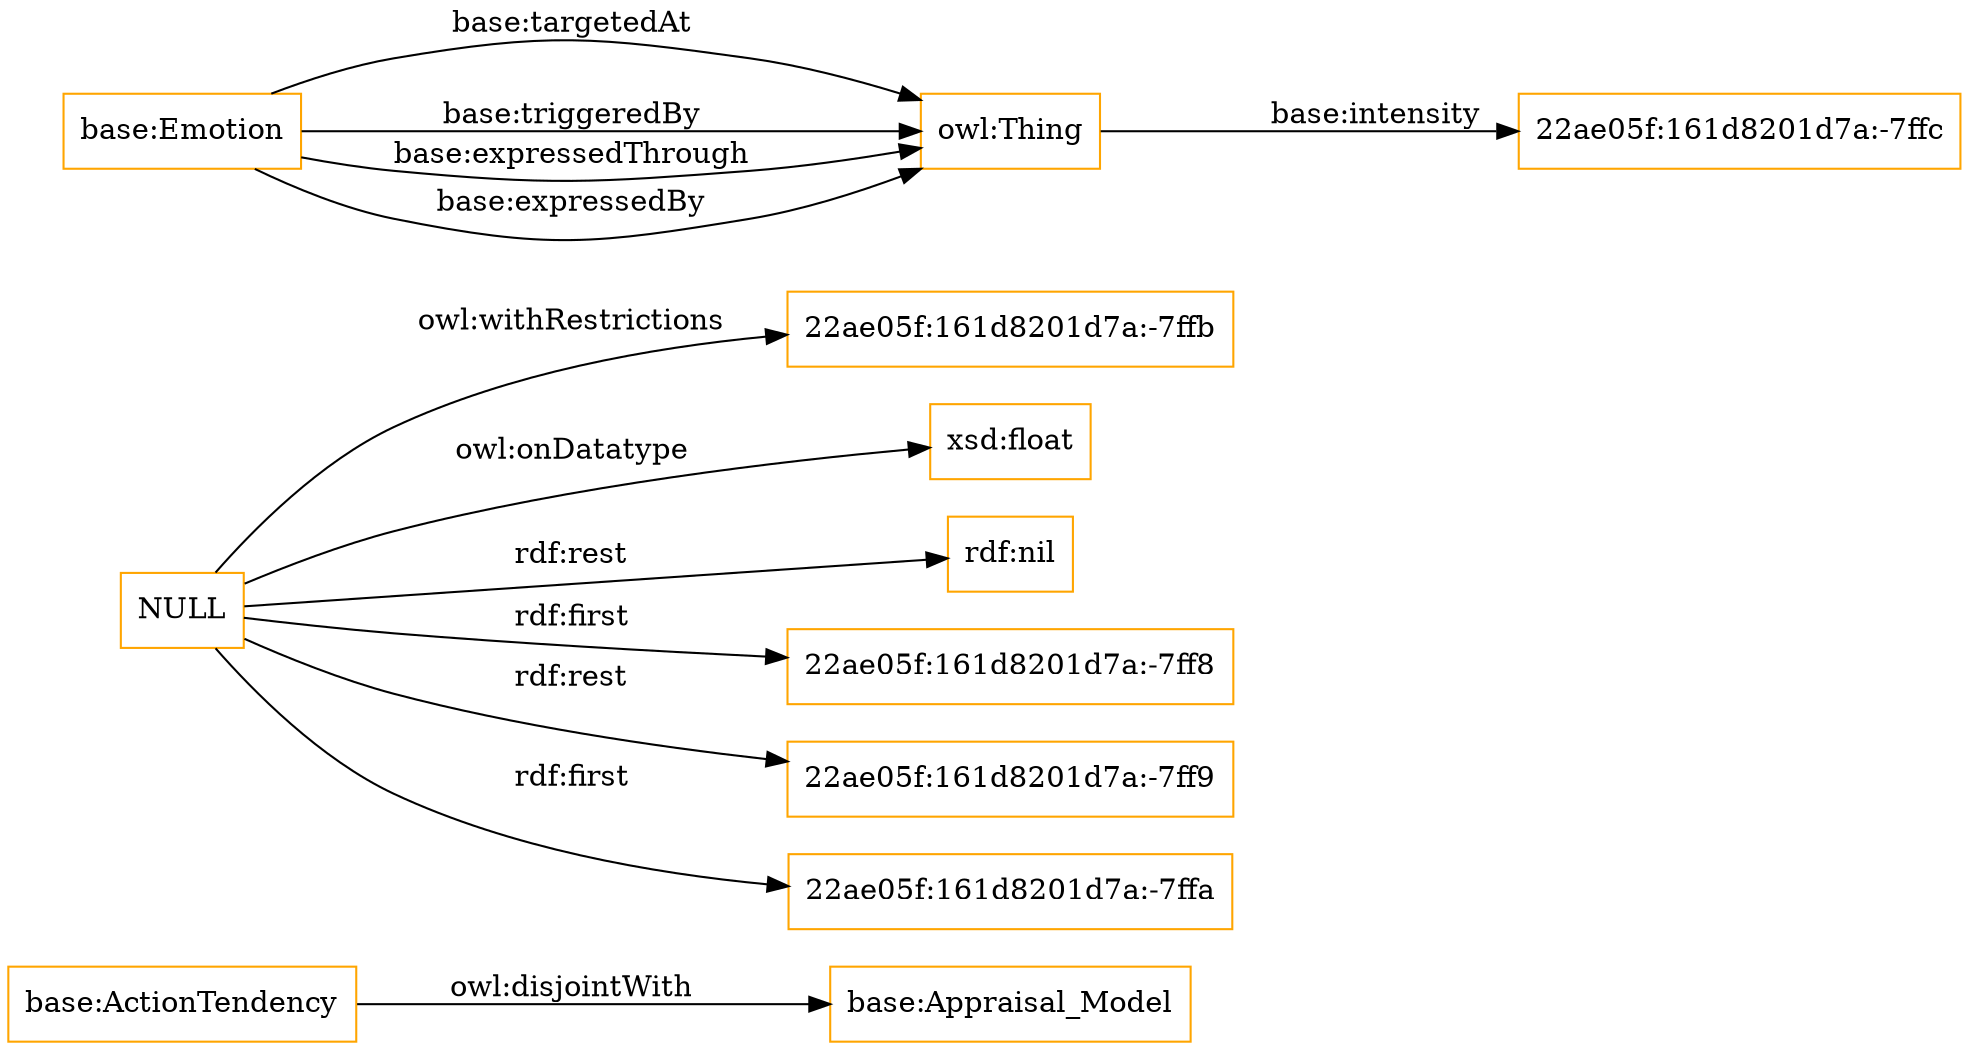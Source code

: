 digraph ar2dtool_diagram { 
rankdir=LR;
size="1501"
node [shape = rectangle, color="orange"]; "base:ActionTendency" "base:Appraisal_Model" ; /*classes style*/
	"base:ActionTendency" -> "base:Appraisal_Model" [ label = "owl:disjointWith" ];
	"NULL" -> "22ae05f:161d8201d7a:-7ffb" [ label = "owl:withRestrictions" ];
	"NULL" -> "xsd:float" [ label = "owl:onDatatype" ];
	"NULL" -> "rdf:nil" [ label = "rdf:rest" ];
	"NULL" -> "22ae05f:161d8201d7a:-7ff8" [ label = "rdf:first" ];
	"NULL" -> "22ae05f:161d8201d7a:-7ff9" [ label = "rdf:rest" ];
	"NULL" -> "22ae05f:161d8201d7a:-7ffa" [ label = "rdf:first" ];
	"base:Emotion" -> "owl:Thing" [ label = "base:targetedAt" ];
	"owl:Thing" -> "22ae05f:161d8201d7a:-7ffc" [ label = "base:intensity" ];
	"base:Emotion" -> "owl:Thing" [ label = "base:triggeredBy" ];
	"base:Emotion" -> "owl:Thing" [ label = "base:expressedThrough" ];
	"base:Emotion" -> "owl:Thing" [ label = "base:expressedBy" ];

}
